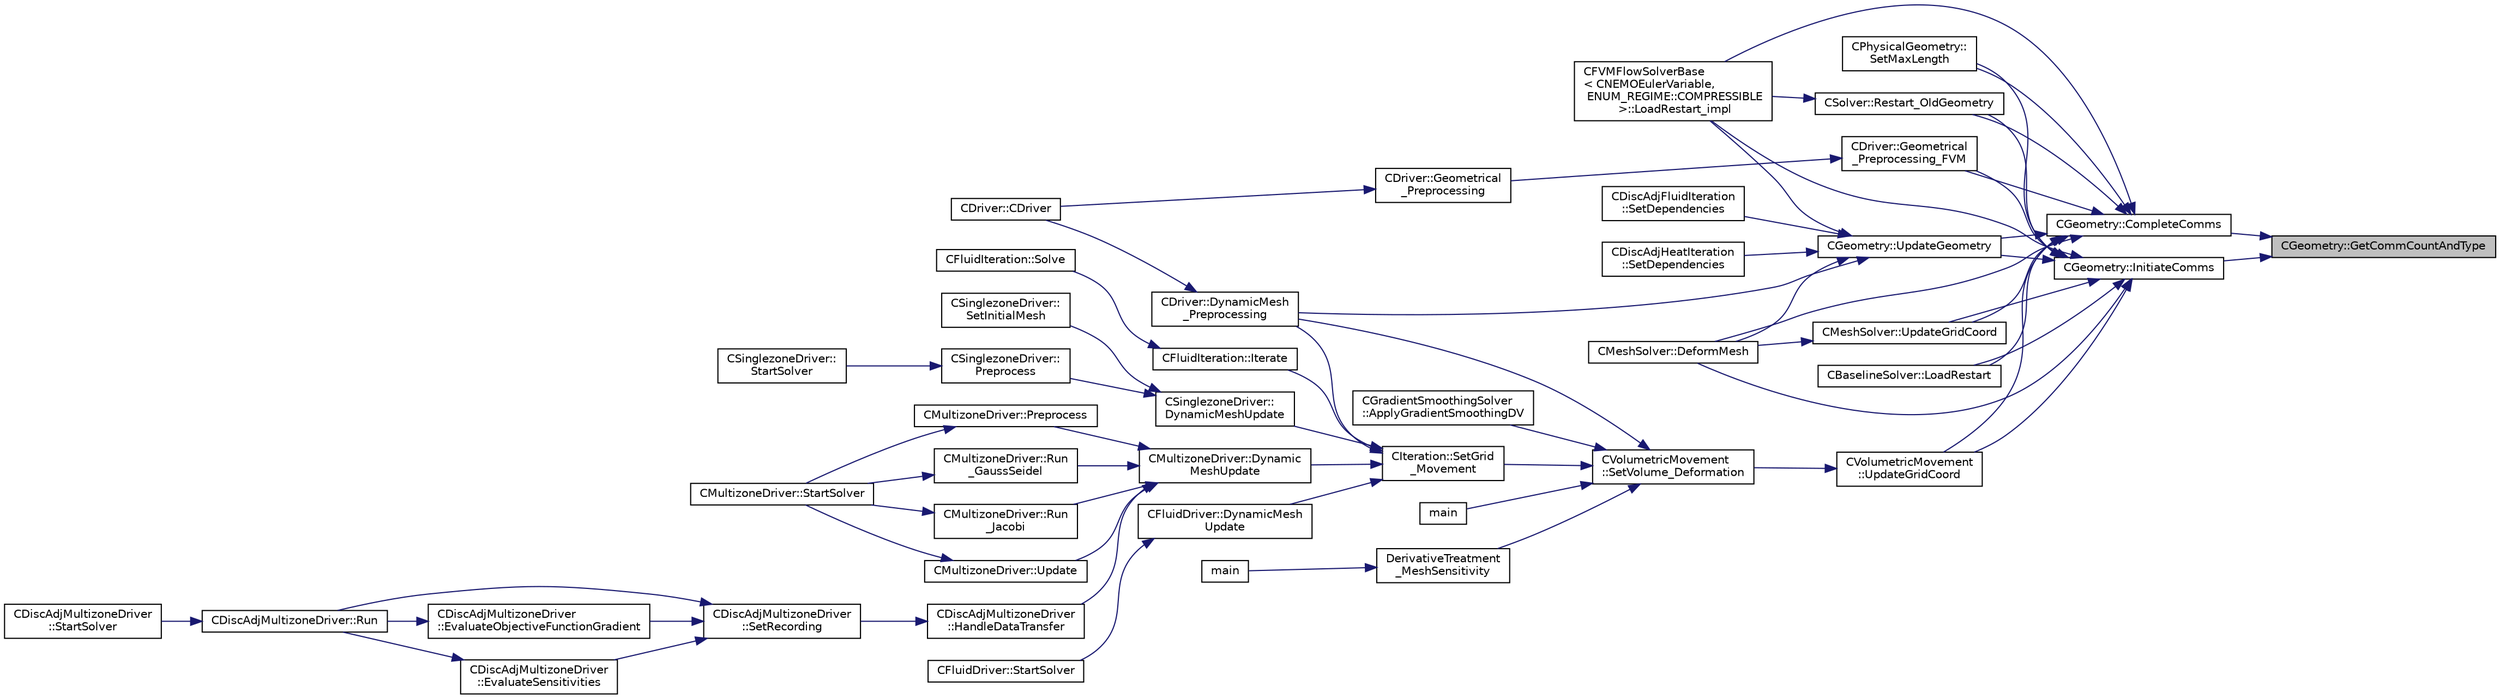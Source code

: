 digraph "CGeometry::GetCommCountAndType"
{
 // LATEX_PDF_SIZE
  edge [fontname="Helvetica",fontsize="10",labelfontname="Helvetica",labelfontsize="10"];
  node [fontname="Helvetica",fontsize="10",shape=record];
  rankdir="RL";
  Node1 [label="CGeometry::GetCommCountAndType",height=0.2,width=0.4,color="black", fillcolor="grey75", style="filled", fontcolor="black",tooltip="Helper function to define the type and number of variables per point for each communication type."];
  Node1 -> Node2 [dir="back",color="midnightblue",fontsize="10",style="solid",fontname="Helvetica"];
  Node2 [label="CGeometry::CompleteComms",height=0.2,width=0.4,color="black", fillcolor="white", style="filled",URL="$classCGeometry.html#a98e23b4abe55aaf85fb4350e6ccbc32e",tooltip="Routine to complete the set of non-blocking communications launched by InitiateComms() and unpacking ..."];
  Node2 -> Node3 [dir="back",color="midnightblue",fontsize="10",style="solid",fontname="Helvetica"];
  Node3 [label="CMeshSolver::DeformMesh",height=0.2,width=0.4,color="black", fillcolor="white", style="filled",URL="$classCMeshSolver.html#a573e4ddd63b680f5705f402ec317820b",tooltip="Grid deformation using the linear elasticity equations."];
  Node2 -> Node4 [dir="back",color="midnightblue",fontsize="10",style="solid",fontname="Helvetica"];
  Node4 [label="CDriver::Geometrical\l_Preprocessing_FVM",height=0.2,width=0.4,color="black", fillcolor="white", style="filled",URL="$classCDriver.html#a2007d2233a2d935a90140499ec4822a4",tooltip="Geometrical_Preprocessing_FVM."];
  Node4 -> Node5 [dir="back",color="midnightblue",fontsize="10",style="solid",fontname="Helvetica"];
  Node5 [label="CDriver::Geometrical\l_Preprocessing",height=0.2,width=0.4,color="black", fillcolor="white", style="filled",URL="$classCDriver.html#ad3d55fa299acdb779a7772bcee249004",tooltip="Construction of the edge-based data structure and the multigrid structure."];
  Node5 -> Node6 [dir="back",color="midnightblue",fontsize="10",style="solid",fontname="Helvetica"];
  Node6 [label="CDriver::CDriver",height=0.2,width=0.4,color="black", fillcolor="white", style="filled",URL="$classCDriver.html#a3fca4a013a6efa9bbb38fe78a86b5f3d",tooltip="Constructor of the class."];
  Node2 -> Node7 [dir="back",color="midnightblue",fontsize="10",style="solid",fontname="Helvetica"];
  Node7 [label="CBaselineSolver::LoadRestart",height=0.2,width=0.4,color="black", fillcolor="white", style="filled",URL="$classCBaselineSolver.html#aa5fad3af8c5b48950679d5c5a3a91ec4",tooltip="Load a solution from a restart file."];
  Node2 -> Node8 [dir="back",color="midnightblue",fontsize="10",style="solid",fontname="Helvetica"];
  Node8 [label="CFVMFlowSolverBase\l\< CNEMOEulerVariable,\l ENUM_REGIME::COMPRESSIBLE\l \>::LoadRestart_impl",height=0.2,width=0.4,color="black", fillcolor="white", style="filled",URL="$classCFVMFlowSolverBase.html#a7cf80881bcda9a08b9c8cf78e7a3bc8d",tooltip="General implementation to load a flow solution from a restart file."];
  Node2 -> Node9 [dir="back",color="midnightblue",fontsize="10",style="solid",fontname="Helvetica"];
  Node9 [label="CSolver::Restart_OldGeometry",height=0.2,width=0.4,color="black", fillcolor="white", style="filled",URL="$classCSolver.html#a5a2c57500290322ac02752f98fa1f163",tooltip="Load the geometries at the previous time states n and nM1."];
  Node9 -> Node8 [dir="back",color="midnightblue",fontsize="10",style="solid",fontname="Helvetica"];
  Node2 -> Node10 [dir="back",color="midnightblue",fontsize="10",style="solid",fontname="Helvetica"];
  Node10 [label="CPhysicalGeometry::\lSetMaxLength",height=0.2,width=0.4,color="black", fillcolor="white", style="filled",URL="$classCPhysicalGeometry.html#ad7c08b67e40f383f1d86439adec70854",tooltip="Set the maximum cell-center to cell-center distance for CVs."];
  Node2 -> Node11 [dir="back",color="midnightblue",fontsize="10",style="solid",fontname="Helvetica"];
  Node11 [label="CGeometry::UpdateGeometry",height=0.2,width=0.4,color="black", fillcolor="white", style="filled",URL="$classCGeometry.html#a19a4ef04ee51e37dc80cebf429e71a55",tooltip="Update the multi-grid structure and the wall-distance."];
  Node11 -> Node3 [dir="back",color="midnightblue",fontsize="10",style="solid",fontname="Helvetica"];
  Node11 -> Node12 [dir="back",color="midnightblue",fontsize="10",style="solid",fontname="Helvetica"];
  Node12 [label="CDriver::DynamicMesh\l_Preprocessing",height=0.2,width=0.4,color="black", fillcolor="white", style="filled",URL="$classCDriver.html#ab130423a20d43ddd4eb0d9cde51c2708",tooltip="GridMovement_Preprocessing."];
  Node12 -> Node6 [dir="back",color="midnightblue",fontsize="10",style="solid",fontname="Helvetica"];
  Node11 -> Node8 [dir="back",color="midnightblue",fontsize="10",style="solid",fontname="Helvetica"];
  Node11 -> Node13 [dir="back",color="midnightblue",fontsize="10",style="solid",fontname="Helvetica"];
  Node13 [label="CDiscAdjHeatIteration\l::SetDependencies",height=0.2,width=0.4,color="black", fillcolor="white", style="filled",URL="$classCDiscAdjHeatIteration.html#abedb4ebc3248b0b00235debf11d742d3",tooltip="Compute necessary variables that depend on the conservative variables or the mesh node positions (e...."];
  Node11 -> Node14 [dir="back",color="midnightblue",fontsize="10",style="solid",fontname="Helvetica"];
  Node14 [label="CDiscAdjFluidIteration\l::SetDependencies",height=0.2,width=0.4,color="black", fillcolor="white", style="filled",URL="$classCDiscAdjFluidIteration.html#a5a072cbc3a0125554ba8be60d7261283",tooltip="Compute necessary variables that depend on the conservative variables or the mesh node positions (e...."];
  Node2 -> Node15 [dir="back",color="midnightblue",fontsize="10",style="solid",fontname="Helvetica"];
  Node15 [label="CMeshSolver::UpdateGridCoord",height=0.2,width=0.4,color="black", fillcolor="white", style="filled",URL="$classCMeshSolver.html#a47153e2632f16671461055b5a20e8145",tooltip="Update the value of the coordinates after the grid movement."];
  Node15 -> Node3 [dir="back",color="midnightblue",fontsize="10",style="solid",fontname="Helvetica"];
  Node2 -> Node16 [dir="back",color="midnightblue",fontsize="10",style="solid",fontname="Helvetica"];
  Node16 [label="CVolumetricMovement\l::UpdateGridCoord",height=0.2,width=0.4,color="black", fillcolor="white", style="filled",URL="$classCVolumetricMovement.html#aad474762b9f95bb5c867fe33fdb4efba",tooltip="Update the value of the coordinates after the grid movement."];
  Node16 -> Node17 [dir="back",color="midnightblue",fontsize="10",style="solid",fontname="Helvetica"];
  Node17 [label="CVolumetricMovement\l::SetVolume_Deformation",height=0.2,width=0.4,color="black", fillcolor="white", style="filled",URL="$classCVolumetricMovement.html#a96c9dadafe051a2479ef4ec4b51adb04",tooltip="Grid deformation using the spring analogy method."];
  Node17 -> Node18 [dir="back",color="midnightblue",fontsize="10",style="solid",fontname="Helvetica"];
  Node18 [label="CGradientSmoothingSolver\l::ApplyGradientSmoothingDV",height=0.2,width=0.4,color="black", fillcolor="white", style="filled",URL="$classCGradientSmoothingSolver.html#a443fb04934697664cd7defae114e6ef4",tooltip="All steps required for smoothing the whole system on DV level in an iterative way."];
  Node17 -> Node19 [dir="back",color="midnightblue",fontsize="10",style="solid",fontname="Helvetica"];
  Node19 [label="DerivativeTreatment\l_MeshSensitivity",height=0.2,width=0.4,color="black", fillcolor="white", style="filled",URL="$SU2__DOT_8cpp.html#a160a5823e2f9b59992121278680ea5d5",tooltip="Treatment of derivatives with the Sobolev smoothing solver."];
  Node19 -> Node20 [dir="back",color="midnightblue",fontsize="10",style="solid",fontname="Helvetica"];
  Node20 [label="main",height=0.2,width=0.4,color="black", fillcolor="white", style="filled",URL="$SU2__DOT_8cpp.html#a0ddf1224851353fc92bfbff6f499fa97",tooltip=" "];
  Node17 -> Node12 [dir="back",color="midnightblue",fontsize="10",style="solid",fontname="Helvetica"];
  Node17 -> Node21 [dir="back",color="midnightblue",fontsize="10",style="solid",fontname="Helvetica"];
  Node21 [label="main",height=0.2,width=0.4,color="black", fillcolor="white", style="filled",URL="$SU2__DEF_8cpp.html#a0ddf1224851353fc92bfbff6f499fa97",tooltip=" "];
  Node17 -> Node22 [dir="back",color="midnightblue",fontsize="10",style="solid",fontname="Helvetica"];
  Node22 [label="CIteration::SetGrid\l_Movement",height=0.2,width=0.4,color="black", fillcolor="white", style="filled",URL="$classCIteration.html#a7b36785762f6b0c214569b185b858b6c",tooltip="Updates the positions and grid velocities for dynamic meshes between physical time steps."];
  Node22 -> Node12 [dir="back",color="midnightblue",fontsize="10",style="solid",fontname="Helvetica"];
  Node22 -> Node23 [dir="back",color="midnightblue",fontsize="10",style="solid",fontname="Helvetica"];
  Node23 [label="CSinglezoneDriver::\lDynamicMeshUpdate",height=0.2,width=0.4,color="black", fillcolor="white", style="filled",URL="$classCSinglezoneDriver.html#a2f88f82c3b958d60452d5513daf5c128",tooltip="Perform a dynamic mesh deformation, included grid velocity computation and the update of the multigri..."];
  Node23 -> Node24 [dir="back",color="midnightblue",fontsize="10",style="solid",fontname="Helvetica"];
  Node24 [label="CSinglezoneDriver::\lPreprocess",height=0.2,width=0.4,color="black", fillcolor="white", style="filled",URL="$classCSinglezoneDriver.html#a0b2c8c9b257915d6b19d72014f3bb82a",tooltip="Preprocess the single-zone iteration."];
  Node24 -> Node25 [dir="back",color="midnightblue",fontsize="10",style="solid",fontname="Helvetica"];
  Node25 [label="CSinglezoneDriver::\lStartSolver",height=0.2,width=0.4,color="black", fillcolor="white", style="filled",URL="$classCSinglezoneDriver.html#ac98c6acfe034381fb3b77c6753c4d734",tooltip="[Overload] Launch the computation for single-zone problems."];
  Node23 -> Node26 [dir="back",color="midnightblue",fontsize="10",style="solid",fontname="Helvetica"];
  Node26 [label="CSinglezoneDriver::\lSetInitialMesh",height=0.2,width=0.4,color="black", fillcolor="white", style="filled",URL="$classCSinglezoneDriver.html#aec7315f833718d3f1ac6c2fb2b2a661b",tooltip="Perform a mesh deformation as initial condition."];
  Node22 -> Node27 [dir="back",color="midnightblue",fontsize="10",style="solid",fontname="Helvetica"];
  Node27 [label="CMultizoneDriver::Dynamic\lMeshUpdate",height=0.2,width=0.4,color="black", fillcolor="white", style="filled",URL="$classCMultizoneDriver.html#a53ec5acb13bb0e897515e098b11b10ac",tooltip="Perform a dynamic mesh deformation, included grid velocity computation and the update of the multigri..."];
  Node27 -> Node28 [dir="back",color="midnightblue",fontsize="10",style="solid",fontname="Helvetica"];
  Node28 [label="CDiscAdjMultizoneDriver\l::HandleDataTransfer",height=0.2,width=0.4,color="black", fillcolor="white", style="filled",URL="$classCDiscAdjMultizoneDriver.html#ab33de05a7a1f77dcf60014a4a35dd4f1",tooltip="Transfer data between zones and update grids when required."];
  Node28 -> Node29 [dir="back",color="midnightblue",fontsize="10",style="solid",fontname="Helvetica"];
  Node29 [label="CDiscAdjMultizoneDriver\l::SetRecording",height=0.2,width=0.4,color="black", fillcolor="white", style="filled",URL="$classCDiscAdjMultizoneDriver.html#a6858d2798084ac58973760b98cbc268d",tooltip="Record one iteration of the primal problem within each zone."];
  Node29 -> Node30 [dir="back",color="midnightblue",fontsize="10",style="solid",fontname="Helvetica"];
  Node30 [label="CDiscAdjMultizoneDriver\l::EvaluateObjectiveFunctionGradient",height=0.2,width=0.4,color="black", fillcolor="white", style="filled",URL="$classCDiscAdjMultizoneDriver.html#a7a644ee8fc2141f2083b91afd2cab856",tooltip="Evaluate the gradient of the objective function and add to \"External\"."];
  Node30 -> Node31 [dir="back",color="midnightblue",fontsize="10",style="solid",fontname="Helvetica"];
  Node31 [label="CDiscAdjMultizoneDriver::Run",height=0.2,width=0.4,color="black", fillcolor="white", style="filled",URL="$classCDiscAdjMultizoneDriver.html#af996aecdb6d20aa4fc81c9b67295abf5",tooltip="[Overload] Run an discrete adjoint update of all solvers within multiple zones."];
  Node31 -> Node32 [dir="back",color="midnightblue",fontsize="10",style="solid",fontname="Helvetica"];
  Node32 [label="CDiscAdjMultizoneDriver\l::StartSolver",height=0.2,width=0.4,color="black", fillcolor="white", style="filled",URL="$classCDiscAdjMultizoneDriver.html#a75de0a1a482ceeed4301a384f1515092",tooltip="[Overload] Launch the computation for discrete adjoint multizone problems."];
  Node29 -> Node33 [dir="back",color="midnightblue",fontsize="10",style="solid",fontname="Helvetica"];
  Node33 [label="CDiscAdjMultizoneDriver\l::EvaluateSensitivities",height=0.2,width=0.4,color="black", fillcolor="white", style="filled",URL="$classCDiscAdjMultizoneDriver.html#a9d998fae109427a1061069800ad931c3",tooltip="Evaluate sensitivites for the current adjoint solution and output files."];
  Node33 -> Node31 [dir="back",color="midnightblue",fontsize="10",style="solid",fontname="Helvetica"];
  Node29 -> Node31 [dir="back",color="midnightblue",fontsize="10",style="solid",fontname="Helvetica"];
  Node27 -> Node34 [dir="back",color="midnightblue",fontsize="10",style="solid",fontname="Helvetica"];
  Node34 [label="CMultizoneDriver::Preprocess",height=0.2,width=0.4,color="black", fillcolor="white", style="filled",URL="$classCMultizoneDriver.html#a92c39c3bdad3f83c17e7bdf8acbfe0f7",tooltip="Preprocess the multizone iteration."];
  Node34 -> Node35 [dir="back",color="midnightblue",fontsize="10",style="solid",fontname="Helvetica"];
  Node35 [label="CMultizoneDriver::StartSolver",height=0.2,width=0.4,color="black", fillcolor="white", style="filled",URL="$classCMultizoneDriver.html#a48545e4827cc34298f792995e06d90dd",tooltip="[Overload] Launch the computation for multizone problems."];
  Node27 -> Node36 [dir="back",color="midnightblue",fontsize="10",style="solid",fontname="Helvetica"];
  Node36 [label="CMultizoneDriver::Run\l_GaussSeidel",height=0.2,width=0.4,color="black", fillcolor="white", style="filled",URL="$classCMultizoneDriver.html#a0831675485ec791db4daa926b299caaa",tooltip="Run a Block Gauss-Seidel iteration in all physical zones."];
  Node36 -> Node35 [dir="back",color="midnightblue",fontsize="10",style="solid",fontname="Helvetica"];
  Node27 -> Node37 [dir="back",color="midnightblue",fontsize="10",style="solid",fontname="Helvetica"];
  Node37 [label="CMultizoneDriver::Run\l_Jacobi",height=0.2,width=0.4,color="black", fillcolor="white", style="filled",URL="$classCMultizoneDriver.html#a3fb588b700451ea8c886eab2fc340f2d",tooltip="Run a Block-Jacobi iteration in all physical zones."];
  Node37 -> Node35 [dir="back",color="midnightblue",fontsize="10",style="solid",fontname="Helvetica"];
  Node27 -> Node38 [dir="back",color="midnightblue",fontsize="10",style="solid",fontname="Helvetica"];
  Node38 [label="CMultizoneDriver::Update",height=0.2,width=0.4,color="black", fillcolor="white", style="filled",URL="$classCMultizoneDriver.html#a0bb9caf0b5fea8d01e714577b0974466",tooltip="Update the dual-time solution within multiple zones."];
  Node38 -> Node35 [dir="back",color="midnightblue",fontsize="10",style="solid",fontname="Helvetica"];
  Node22 -> Node39 [dir="back",color="midnightblue",fontsize="10",style="solid",fontname="Helvetica"];
  Node39 [label="CFluidDriver::DynamicMesh\lUpdate",height=0.2,width=0.4,color="black", fillcolor="white", style="filled",URL="$classCFluidDriver.html#a169667db03c0f4e2511d23a8a29280f6",tooltip="Perform a dynamic mesh deformation, included grid velocity computation and the update of the multigri..."];
  Node39 -> Node40 [dir="back",color="midnightblue",fontsize="10",style="solid",fontname="Helvetica"];
  Node40 [label="CFluidDriver::StartSolver",height=0.2,width=0.4,color="black", fillcolor="white", style="filled",URL="$classCFluidDriver.html#aa0139a1e26f43f0154854c9f99ded978",tooltip="Launch the computation for all zones and all physics."];
  Node22 -> Node41 [dir="back",color="midnightblue",fontsize="10",style="solid",fontname="Helvetica"];
  Node41 [label="CFluidIteration::Iterate",height=0.2,width=0.4,color="black", fillcolor="white", style="filled",URL="$classCFluidIteration.html#a9ce0d8765aff42207afcd2c9ab6f71d8",tooltip="Perform a single iteration of the fluid system."];
  Node41 -> Node42 [dir="back",color="midnightblue",fontsize="10",style="solid",fontname="Helvetica"];
  Node42 [label="CFluidIteration::Solve",height=0.2,width=0.4,color="black", fillcolor="white", style="filled",URL="$classCFluidIteration.html#ae4c454356af70246063fdcba4accb068",tooltip="Iterate the fluid system for a number of Inner_Iter iterations."];
  Node1 -> Node43 [dir="back",color="midnightblue",fontsize="10",style="solid",fontname="Helvetica"];
  Node43 [label="CGeometry::InitiateComms",height=0.2,width=0.4,color="black", fillcolor="white", style="filled",URL="$classCGeometry.html#a40ce655ee42332e9bbfd25282b9100d6",tooltip="Routine to load a geometric quantity into the data structures for MPI point-to-point communication an..."];
  Node43 -> Node3 [dir="back",color="midnightblue",fontsize="10",style="solid",fontname="Helvetica"];
  Node43 -> Node4 [dir="back",color="midnightblue",fontsize="10",style="solid",fontname="Helvetica"];
  Node43 -> Node7 [dir="back",color="midnightblue",fontsize="10",style="solid",fontname="Helvetica"];
  Node43 -> Node8 [dir="back",color="midnightblue",fontsize="10",style="solid",fontname="Helvetica"];
  Node43 -> Node9 [dir="back",color="midnightblue",fontsize="10",style="solid",fontname="Helvetica"];
  Node43 -> Node10 [dir="back",color="midnightblue",fontsize="10",style="solid",fontname="Helvetica"];
  Node43 -> Node11 [dir="back",color="midnightblue",fontsize="10",style="solid",fontname="Helvetica"];
  Node43 -> Node15 [dir="back",color="midnightblue",fontsize="10",style="solid",fontname="Helvetica"];
  Node43 -> Node16 [dir="back",color="midnightblue",fontsize="10",style="solid",fontname="Helvetica"];
}

